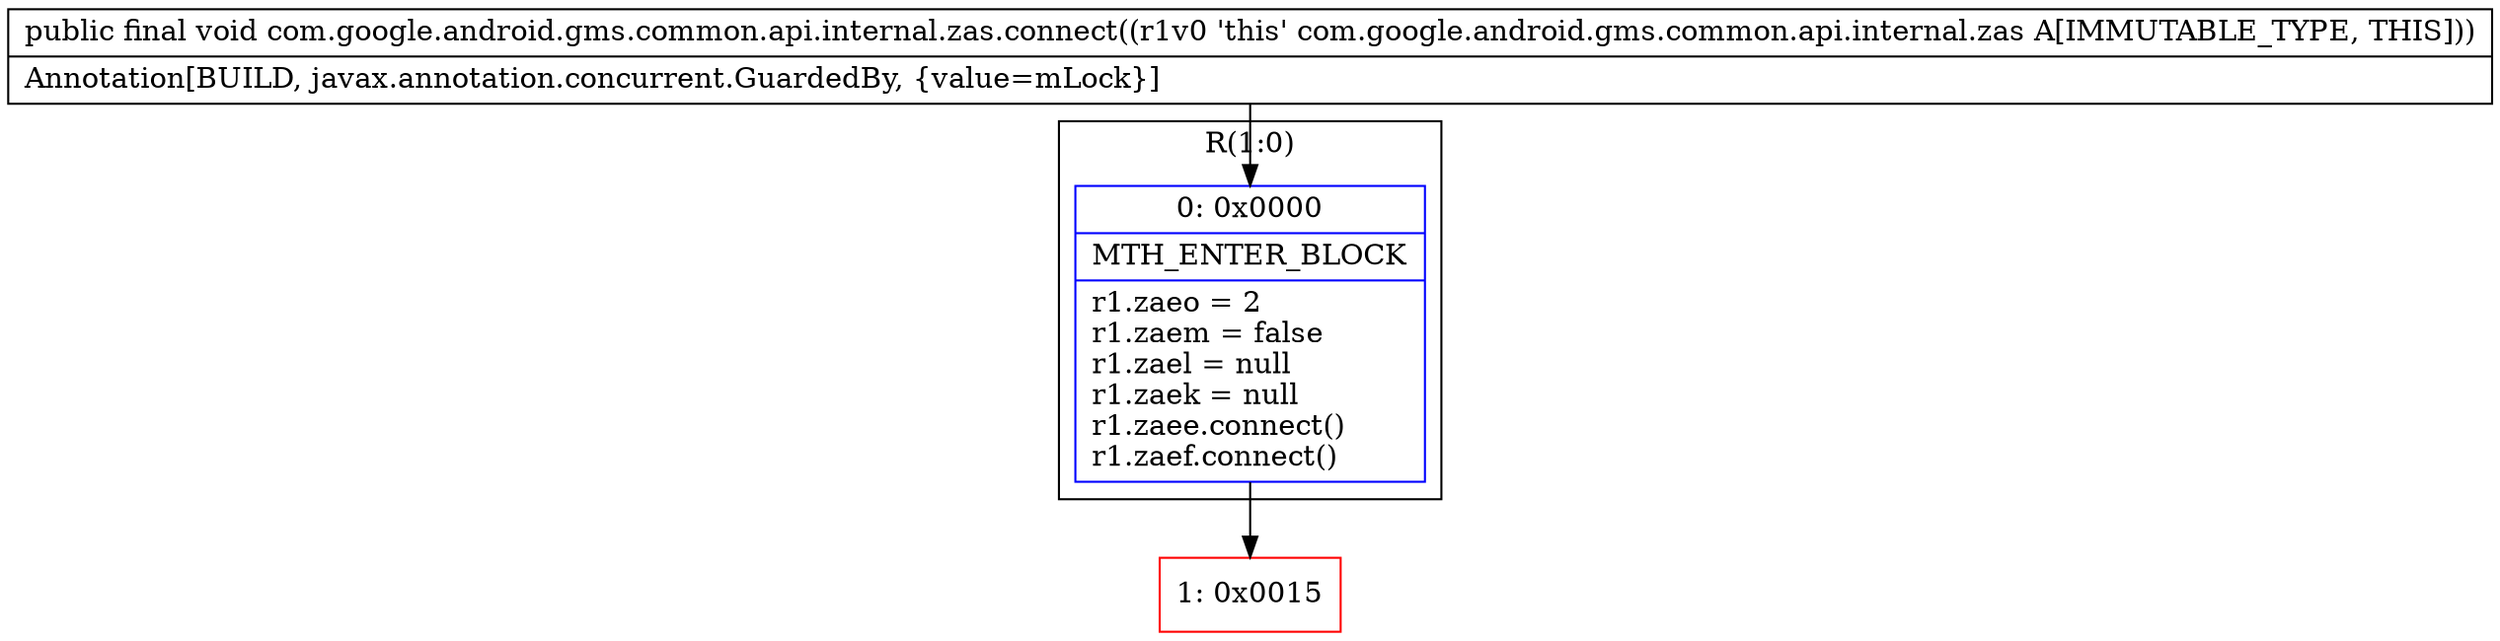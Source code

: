 digraph "CFG forcom.google.android.gms.common.api.internal.zas.connect()V" {
subgraph cluster_Region_1364241439 {
label = "R(1:0)";
node [shape=record,color=blue];
Node_0 [shape=record,label="{0\:\ 0x0000|MTH_ENTER_BLOCK\l|r1.zaeo = 2\lr1.zaem = false\lr1.zael = null\lr1.zaek = null\lr1.zaee.connect()\lr1.zaef.connect()\l}"];
}
Node_1 [shape=record,color=red,label="{1\:\ 0x0015}"];
MethodNode[shape=record,label="{public final void com.google.android.gms.common.api.internal.zas.connect((r1v0 'this' com.google.android.gms.common.api.internal.zas A[IMMUTABLE_TYPE, THIS]))  | Annotation[BUILD, javax.annotation.concurrent.GuardedBy, \{value=mLock\}]\l}"];
MethodNode -> Node_0;
Node_0 -> Node_1;
}

